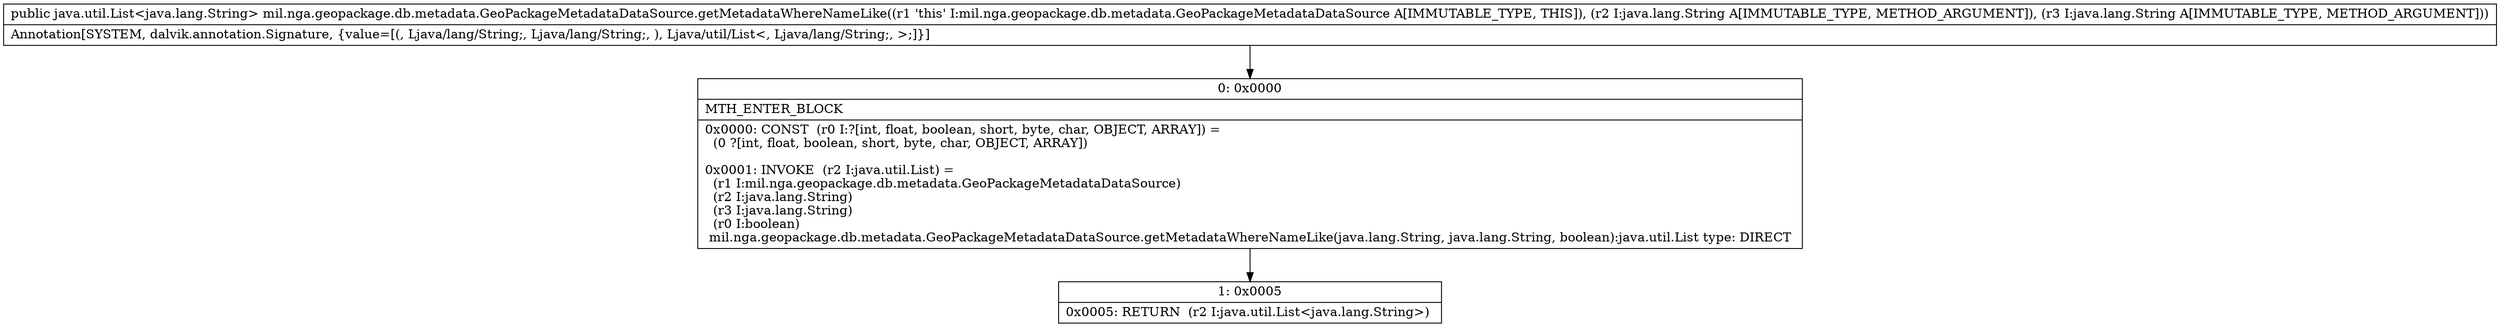 digraph "CFG formil.nga.geopackage.db.metadata.GeoPackageMetadataDataSource.getMetadataWhereNameLike(Ljava\/lang\/String;Ljava\/lang\/String;)Ljava\/util\/List;" {
Node_0 [shape=record,label="{0\:\ 0x0000|MTH_ENTER_BLOCK\l|0x0000: CONST  (r0 I:?[int, float, boolean, short, byte, char, OBJECT, ARRAY]) = \l  (0 ?[int, float, boolean, short, byte, char, OBJECT, ARRAY])\l \l0x0001: INVOKE  (r2 I:java.util.List) = \l  (r1 I:mil.nga.geopackage.db.metadata.GeoPackageMetadataDataSource)\l  (r2 I:java.lang.String)\l  (r3 I:java.lang.String)\l  (r0 I:boolean)\l mil.nga.geopackage.db.metadata.GeoPackageMetadataDataSource.getMetadataWhereNameLike(java.lang.String, java.lang.String, boolean):java.util.List type: DIRECT \l}"];
Node_1 [shape=record,label="{1\:\ 0x0005|0x0005: RETURN  (r2 I:java.util.List\<java.lang.String\>) \l}"];
MethodNode[shape=record,label="{public java.util.List\<java.lang.String\> mil.nga.geopackage.db.metadata.GeoPackageMetadataDataSource.getMetadataWhereNameLike((r1 'this' I:mil.nga.geopackage.db.metadata.GeoPackageMetadataDataSource A[IMMUTABLE_TYPE, THIS]), (r2 I:java.lang.String A[IMMUTABLE_TYPE, METHOD_ARGUMENT]), (r3 I:java.lang.String A[IMMUTABLE_TYPE, METHOD_ARGUMENT]))  | Annotation[SYSTEM, dalvik.annotation.Signature, \{value=[(, Ljava\/lang\/String;, Ljava\/lang\/String;, ), Ljava\/util\/List\<, Ljava\/lang\/String;, \>;]\}]\l}"];
MethodNode -> Node_0;
Node_0 -> Node_1;
}

